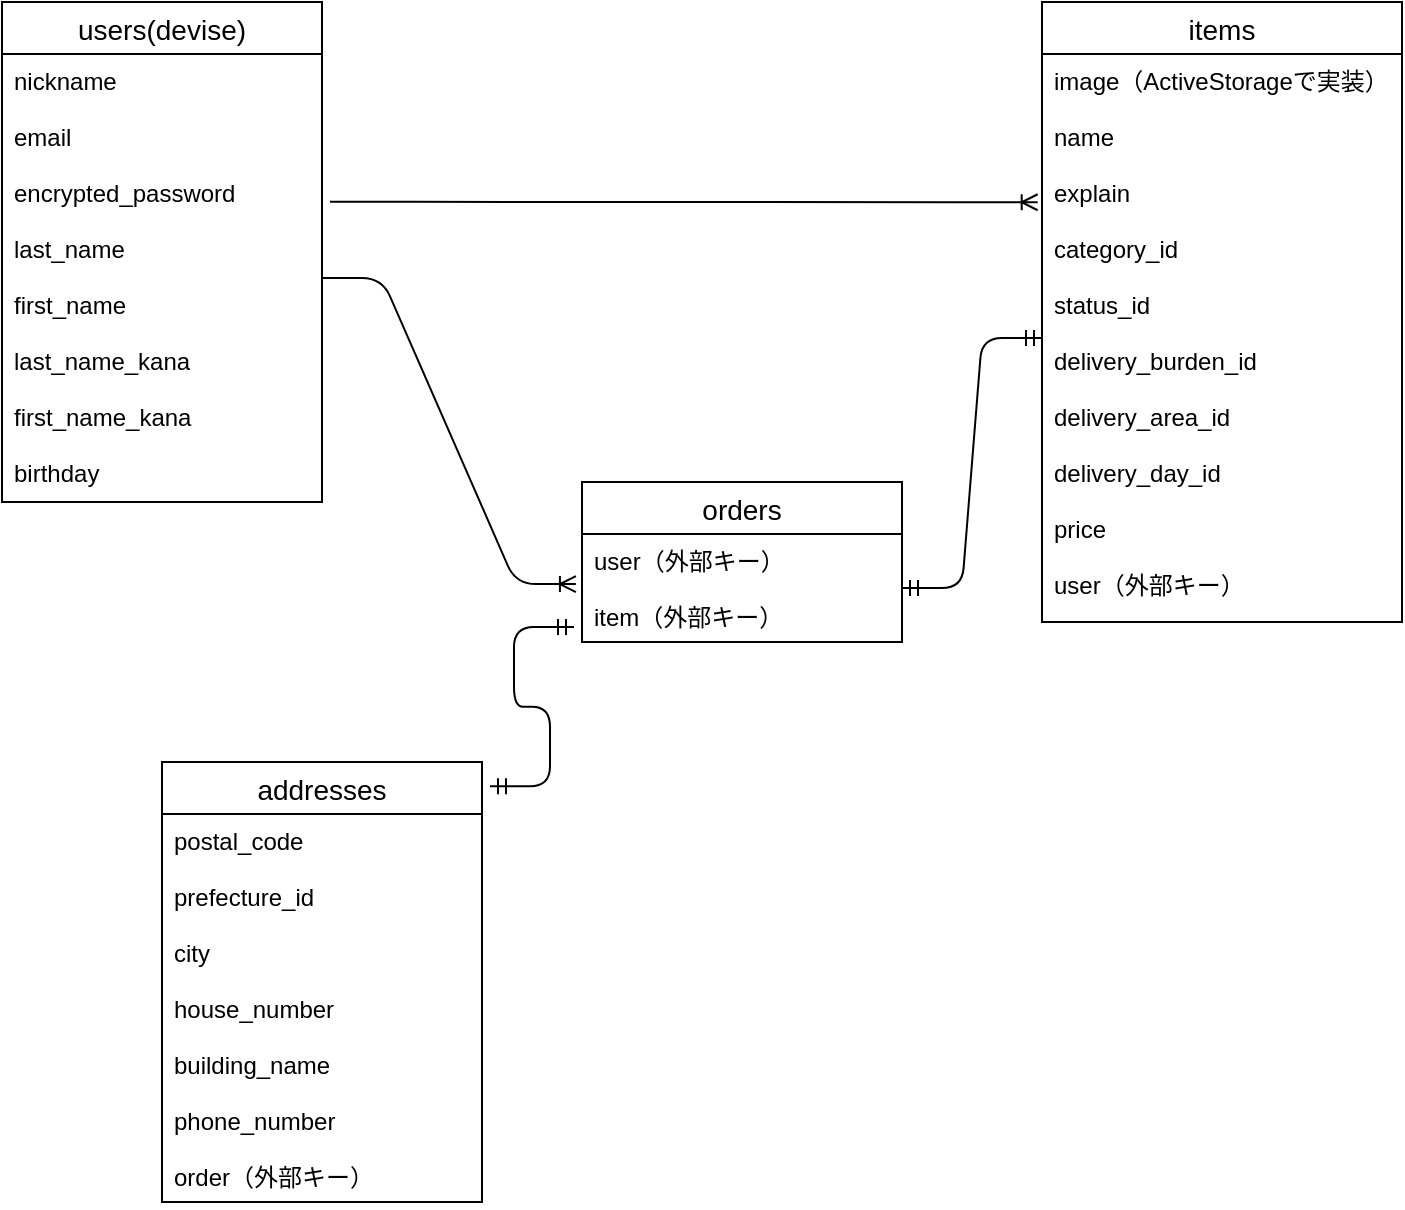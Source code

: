 <mxfile version="13.6.5">
    <diagram id="lKdLINgmMp1CPNTyBhRR" name="ページ1">
        <mxGraphModel dx="106" dy="320" grid="1" gridSize="10" guides="1" tooltips="1" connect="1" arrows="1" fold="1" page="1" pageScale="1" pageWidth="827" pageHeight="1169" math="0" shadow="0">
            <root>
                <mxCell id="0"/>
                <mxCell id="1" parent="0"/>
                <mxCell id="58" value="items" style="swimlane;fontStyle=0;childLayout=stackLayout;horizontal=1;startSize=26;horizontalStack=0;resizeParent=1;resizeParentMax=0;resizeLast=0;collapsible=1;marginBottom=0;align=center;fontSize=14;" parent="1" vertex="1">
                    <mxGeometry x="560" y="20" width="180" height="310" as="geometry"/>
                </mxCell>
                <mxCell id="59" value="image（ActiveStorageで実装）&#10;&#10;name&#10;&#10;explain&#10;&#10;category_id&#10;&#10;status_id&#10;&#10;delivery_burden_id&#10;&#10;delivery_area_id&#10;&#10;delivery_day_id&#10;&#10;price&#10;&#10;user（外部キー）" style="text;strokeColor=none;fillColor=none;spacingLeft=4;spacingRight=4;overflow=hidden;rotatable=0;points=[[0,0.5],[1,0.5]];portConstraint=eastwest;fontSize=12;" parent="58" vertex="1">
                    <mxGeometry y="26" width="180" height="284" as="geometry"/>
                </mxCell>
                <mxCell id="38" value="users(devise)" style="swimlane;fontStyle=0;childLayout=stackLayout;horizontal=1;startSize=26;horizontalStack=0;resizeParent=1;resizeParentMax=0;resizeLast=0;collapsible=1;marginBottom=0;align=center;fontSize=14;" parent="1" vertex="1">
                    <mxGeometry x="40" y="20" width="160" height="250" as="geometry"/>
                </mxCell>
                <mxCell id="40" value="nickname&#10;&#10;email&#10;&#10;encrypted_password&#10;&#10;last_name&#10;&#10;first_name&#10;&#10;last_name_kana&#10;&#10;first_name_kana&#10;&#10;birthday&#10;&#10;" style="text;strokeColor=none;fillColor=none;spacingLeft=4;spacingRight=4;overflow=hidden;rotatable=0;points=[[0,0.5],[1,0.5]];portConstraint=eastwest;fontSize=12;" parent="38" vertex="1">
                    <mxGeometry y="26" width="160" height="224" as="geometry"/>
                </mxCell>
                <mxCell id="66" value="" style="edgeStyle=entityRelationEdgeStyle;fontSize=12;html=1;endArrow=ERoneToMany;entryX=-0.012;entryY=0.261;entryDx=0;entryDy=0;entryPerimeter=0;exitX=1.025;exitY=0.33;exitDx=0;exitDy=0;exitPerimeter=0;" parent="1" source="40" target="59" edge="1">
                    <mxGeometry width="100" height="100" relative="1" as="geometry">
                        <mxPoint x="210" y="120" as="sourcePoint"/>
                        <mxPoint x="540" y="120" as="targetPoint"/>
                    </mxGeometry>
                </mxCell>
                <mxCell id="67" value="" style="edgeStyle=entityRelationEdgeStyle;fontSize=12;html=1;endArrow=ERoneToMany;entryX=-0.019;entryY=0.464;entryDx=0;entryDy=0;entryPerimeter=0;" parent="1" source="40" target="63" edge="1">
                    <mxGeometry width="100" height="100" relative="1" as="geometry">
                        <mxPoint x="110" y="270" as="sourcePoint"/>
                        <mxPoint x="420" y="300" as="targetPoint"/>
                    </mxGeometry>
                </mxCell>
                <mxCell id="68" value="" style="edgeStyle=entityRelationEdgeStyle;fontSize=12;html=1;endArrow=ERmandOne;startArrow=ERmandOne;exitX=1;exitY=0.5;exitDx=0;exitDy=0;" parent="1" source="63" target="59" edge="1">
                    <mxGeometry width="100" height="100" relative="1" as="geometry">
                        <mxPoint x="320" y="400" as="sourcePoint"/>
                        <mxPoint x="650" y="340" as="targetPoint"/>
                    </mxGeometry>
                </mxCell>
                <mxCell id="73" value="" style="edgeStyle=entityRelationEdgeStyle;fontSize=12;html=1;endArrow=ERmandOne;startArrow=ERmandOne;entryX=-0.025;entryY=0.862;entryDx=0;entryDy=0;entryPerimeter=0;exitX=1.025;exitY=0.055;exitDx=0;exitDy=0;exitPerimeter=0;" parent="1" source="69" target="63" edge="1">
                    <mxGeometry width="100" height="100" relative="1" as="geometry">
                        <mxPoint x="360" y="440" as="sourcePoint"/>
                        <mxPoint x="460" y="340" as="targetPoint"/>
                    </mxGeometry>
                </mxCell>
                <mxCell id="69" value="addresses" style="swimlane;fontStyle=0;childLayout=stackLayout;horizontal=1;startSize=26;horizontalStack=0;resizeParent=1;resizeParentMax=0;resizeLast=0;collapsible=1;marginBottom=0;align=center;fontSize=14;" parent="1" vertex="1">
                    <mxGeometry x="120" y="400" width="160" height="220" as="geometry"/>
                </mxCell>
                <mxCell id="70" value="postal_code&#10;&#10;prefecture_id&#10;&#10;city&#10;&#10;house_number&#10;&#10;building_name&#10;&#10;phone_number&#10;&#10;order（外部キー）" style="text;strokeColor=none;fillColor=none;spacingLeft=4;spacingRight=4;overflow=hidden;rotatable=0;points=[[0,0.5],[1,0.5]];portConstraint=eastwest;fontSize=12;" parent="69" vertex="1">
                    <mxGeometry y="26" width="160" height="194" as="geometry"/>
                </mxCell>
                <mxCell id="62" value="orders" style="swimlane;fontStyle=0;childLayout=stackLayout;horizontal=1;startSize=26;horizontalStack=0;resizeParent=1;resizeParentMax=0;resizeLast=0;collapsible=1;marginBottom=0;align=center;fontSize=14;" parent="1" vertex="1">
                    <mxGeometry x="330" y="260" width="160" height="80" as="geometry"/>
                </mxCell>
                <mxCell id="63" value="user（外部キー）&#10;&#10;item（外部キー）" style="text;strokeColor=none;fillColor=none;spacingLeft=4;spacingRight=4;overflow=hidden;rotatable=0;points=[[0,0.5],[1,0.5]];portConstraint=eastwest;fontSize=12;" parent="62" vertex="1">
                    <mxGeometry y="26" width="160" height="54" as="geometry"/>
                </mxCell>
            </root>
        </mxGraphModel>
    </diagram>
</mxfile>